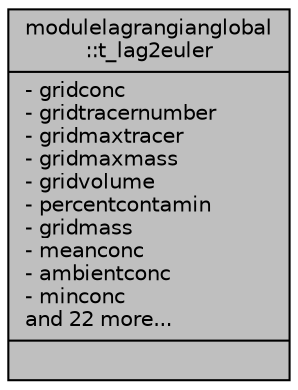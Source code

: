 digraph "modulelagrangianglobal::t_lag2euler"
{
 // LATEX_PDF_SIZE
  edge [fontname="Helvetica",fontsize="10",labelfontname="Helvetica",labelfontsize="10"];
  node [fontname="Helvetica",fontsize="10",shape=record];
  Node1 [label="{modulelagrangianglobal\l::t_lag2euler\n|- gridconc\l- gridtracernumber\l- gridmaxtracer\l- gridmaxmass\l- gridvolume\l- percentcontamin\l- gridmass\l- meanconc\l- ambientconc\l- minconc\land 22 more...\l|}",height=0.2,width=0.4,color="black", fillcolor="grey75", style="filled", fontcolor="black",tooltip=" "];
}
